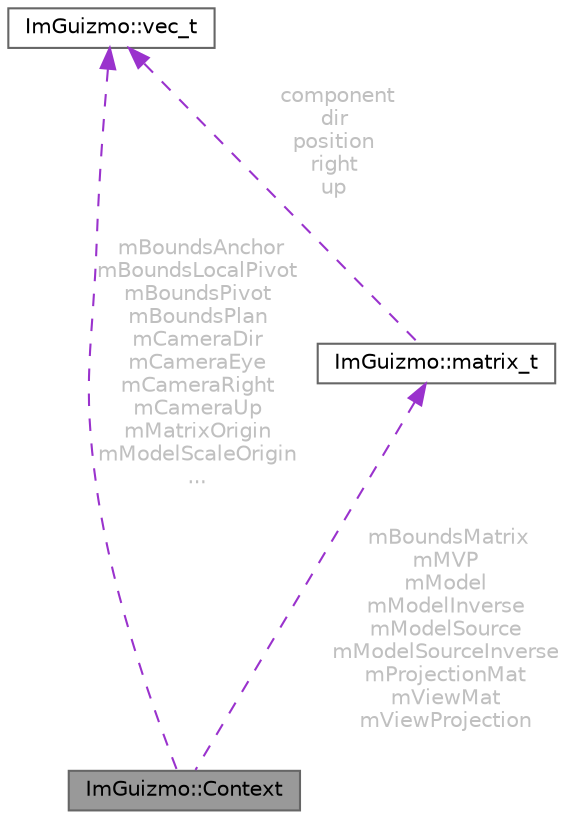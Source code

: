 digraph "ImGuizmo::Context"
{
 // LATEX_PDF_SIZE
  bgcolor="transparent";
  edge [fontname=Helvetica,fontsize=10,labelfontname=Helvetica,labelfontsize=10];
  node [fontname=Helvetica,fontsize=10,shape=box,height=0.2,width=0.4];
  Node1 [id="Node000001",label="ImGuizmo::Context",height=0.2,width=0.4,color="gray40", fillcolor="grey60", style="filled", fontcolor="black",tooltip=" "];
  Node2 -> Node1 [id="edge1_Node000001_Node000002",dir="back",color="darkorchid3",style="dashed",tooltip=" ",label=" mBoundsMatrix\nmMVP\nmModel\nmModelInverse\nmModelSource\nmModelSourceInverse\nmProjectionMat\nmViewMat\nmViewProjection",fontcolor="grey" ];
  Node2 [id="Node000002",label="ImGuizmo::matrix_t",height=0.2,width=0.4,color="gray40", fillcolor="white", style="filled",URL="$struct_im_guizmo_1_1matrix__t.html",tooltip=" "];
  Node3 -> Node2 [id="edge2_Node000002_Node000003",dir="back",color="darkorchid3",style="dashed",tooltip=" ",label=" component\ndir\nposition\nright\nup",fontcolor="grey" ];
  Node3 [id="Node000003",label="ImGuizmo::vec_t",height=0.2,width=0.4,color="gray40", fillcolor="white", style="filled",URL="$struct_im_guizmo_1_1vec__t.html",tooltip=" "];
  Node3 -> Node1 [id="edge3_Node000001_Node000003",dir="back",color="darkorchid3",style="dashed",tooltip=" ",label=" mBoundsAnchor\nmBoundsLocalPivot\nmBoundsPivot\nmBoundsPlan\nmCameraDir\nmCameraEye\nmCameraRight\nmCameraUp\nmMatrixOrigin\nmModelScaleOrigin\n...",fontcolor="grey" ];
}
